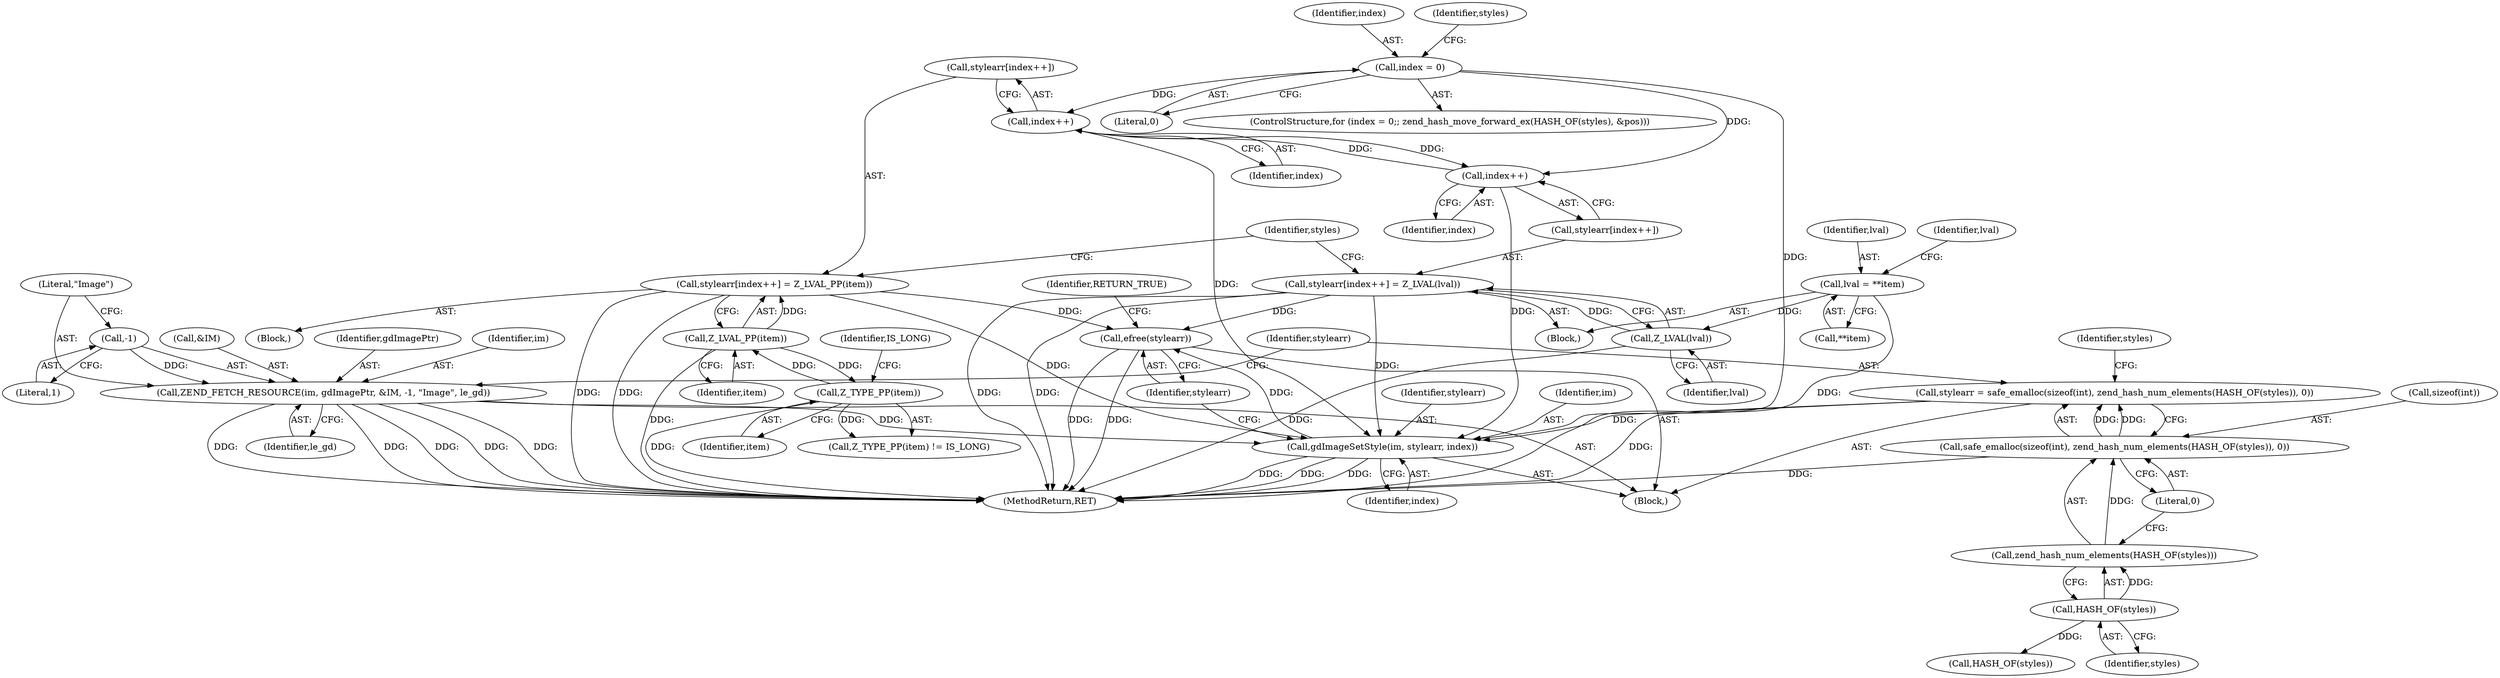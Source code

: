 digraph "0_php-src_2938329ce19cb8c4197dec146c3ec887c6f61d01@API" {
"1000198" [label="(Call,efree(stylearr))"];
"1000187" [label="(Call,stylearr[index++] = Z_LVAL_PP(item))"];
"1000192" [label="(Call,Z_LVAL_PP(item))"];
"1000162" [label="(Call,Z_TYPE_PP(item))"];
"1000178" [label="(Call,stylearr[index++] = Z_LVAL(lval))"];
"1000183" [label="(Call,Z_LVAL(lval))"];
"1000167" [label="(Call,lval = **item)"];
"1000194" [label="(Call,gdImageSetStyle(im, stylearr, index))"];
"1000112" [label="(Call,ZEND_FETCH_RESOURCE(im, gdImagePtr, &IM, -1, \"Image\", le_gd))"];
"1000117" [label="(Call,-1)"];
"1000121" [label="(Call,stylearr = safe_emalloc(sizeof(int), zend_hash_num_elements(HASH_OF(styles)), 0))"];
"1000123" [label="(Call,safe_emalloc(sizeof(int), zend_hash_num_elements(HASH_OF(styles)), 0))"];
"1000126" [label="(Call,zend_hash_num_elements(HASH_OF(styles)))"];
"1000127" [label="(Call,HASH_OF(styles))"];
"1000181" [label="(Call,index++)"];
"1000190" [label="(Call,index++)"];
"1000136" [label="(Call,index = 0)"];
"1000192" [label="(Call,Z_LVAL_PP(item))"];
"1000183" [label="(Call,Z_LVAL(lval))"];
"1000121" [label="(Call,stylearr = safe_emalloc(sizeof(int), zend_hash_num_elements(HASH_OF(styles)), 0))"];
"1000200" [label="(Identifier,RETURN_TRUE)"];
"1000120" [label="(Identifier,le_gd)"];
"1000115" [label="(Call,&IM)"];
"1000174" [label="(Identifier,lval)"];
"1000137" [label="(Identifier,index)"];
"1000190" [label="(Call,index++)"];
"1000163" [label="(Identifier,item)"];
"1000199" [label="(Identifier,stylearr)"];
"1000197" [label="(Identifier,index)"];
"1000196" [label="(Identifier,stylearr)"];
"1000112" [label="(Call,ZEND_FETCH_RESOURCE(im, gdImagePtr, &IM, -1, \"Image\", le_gd))"];
"1000132" [label="(Identifier,styles)"];
"1000186" [label="(Block,)"];
"1000165" [label="(Block,)"];
"1000198" [label="(Call,efree(stylearr))"];
"1000184" [label="(Identifier,lval)"];
"1000195" [label="(Identifier,im)"];
"1000114" [label="(Identifier,gdImagePtr)"];
"1000119" [label="(Literal,\"Image\")"];
"1000123" [label="(Call,safe_emalloc(sizeof(int), zend_hash_num_elements(HASH_OF(styles)), 0))"];
"1000131" [label="(Call,HASH_OF(styles))"];
"1000150" [label="(Identifier,styles)"];
"1000124" [label="(Call,sizeof(int))"];
"1000129" [label="(Literal,0)"];
"1000117" [label="(Call,-1)"];
"1000182" [label="(Identifier,index)"];
"1000161" [label="(Call,Z_TYPE_PP(item) != IS_LONG)"];
"1000164" [label="(Identifier,IS_LONG)"];
"1000179" [label="(Call,stylearr[index++])"];
"1000118" [label="(Literal,1)"];
"1000201" [label="(MethodReturn,RET)"];
"1000138" [label="(Literal,0)"];
"1000193" [label="(Identifier,item)"];
"1000135" [label="(ControlStructure,for (index = 0;; zend_hash_move_forward_ex(HASH_OF(styles), &pos)))"];
"1000167" [label="(Call,lval = **item)"];
"1000188" [label="(Call,stylearr[index++])"];
"1000141" [label="(Identifier,styles)"];
"1000178" [label="(Call,stylearr[index++] = Z_LVAL(lval))"];
"1000113" [label="(Identifier,im)"];
"1000128" [label="(Identifier,styles)"];
"1000127" [label="(Call,HASH_OF(styles))"];
"1000181" [label="(Call,index++)"];
"1000136" [label="(Call,index = 0)"];
"1000126" [label="(Call,zend_hash_num_elements(HASH_OF(styles)))"];
"1000103" [label="(Block,)"];
"1000169" [label="(Call,**item)"];
"1000191" [label="(Identifier,index)"];
"1000162" [label="(Call,Z_TYPE_PP(item))"];
"1000168" [label="(Identifier,lval)"];
"1000187" [label="(Call,stylearr[index++] = Z_LVAL_PP(item))"];
"1000122" [label="(Identifier,stylearr)"];
"1000194" [label="(Call,gdImageSetStyle(im, stylearr, index))"];
"1000198" -> "1000103"  [label="AST: "];
"1000198" -> "1000199"  [label="CFG: "];
"1000199" -> "1000198"  [label="AST: "];
"1000200" -> "1000198"  [label="CFG: "];
"1000198" -> "1000201"  [label="DDG: "];
"1000198" -> "1000201"  [label="DDG: "];
"1000187" -> "1000198"  [label="DDG: "];
"1000178" -> "1000198"  [label="DDG: "];
"1000194" -> "1000198"  [label="DDG: "];
"1000187" -> "1000186"  [label="AST: "];
"1000187" -> "1000192"  [label="CFG: "];
"1000188" -> "1000187"  [label="AST: "];
"1000192" -> "1000187"  [label="AST: "];
"1000141" -> "1000187"  [label="CFG: "];
"1000187" -> "1000201"  [label="DDG: "];
"1000187" -> "1000201"  [label="DDG: "];
"1000192" -> "1000187"  [label="DDG: "];
"1000187" -> "1000194"  [label="DDG: "];
"1000192" -> "1000193"  [label="CFG: "];
"1000193" -> "1000192"  [label="AST: "];
"1000192" -> "1000201"  [label="DDG: "];
"1000192" -> "1000162"  [label="DDG: "];
"1000162" -> "1000192"  [label="DDG: "];
"1000162" -> "1000161"  [label="AST: "];
"1000162" -> "1000163"  [label="CFG: "];
"1000163" -> "1000162"  [label="AST: "];
"1000164" -> "1000162"  [label="CFG: "];
"1000162" -> "1000201"  [label="DDG: "];
"1000162" -> "1000161"  [label="DDG: "];
"1000178" -> "1000165"  [label="AST: "];
"1000178" -> "1000183"  [label="CFG: "];
"1000179" -> "1000178"  [label="AST: "];
"1000183" -> "1000178"  [label="AST: "];
"1000141" -> "1000178"  [label="CFG: "];
"1000178" -> "1000201"  [label="DDG: "];
"1000178" -> "1000201"  [label="DDG: "];
"1000183" -> "1000178"  [label="DDG: "];
"1000178" -> "1000194"  [label="DDG: "];
"1000183" -> "1000184"  [label="CFG: "];
"1000184" -> "1000183"  [label="AST: "];
"1000183" -> "1000201"  [label="DDG: "];
"1000167" -> "1000183"  [label="DDG: "];
"1000167" -> "1000165"  [label="AST: "];
"1000167" -> "1000169"  [label="CFG: "];
"1000168" -> "1000167"  [label="AST: "];
"1000169" -> "1000167"  [label="AST: "];
"1000174" -> "1000167"  [label="CFG: "];
"1000167" -> "1000201"  [label="DDG: "];
"1000194" -> "1000103"  [label="AST: "];
"1000194" -> "1000197"  [label="CFG: "];
"1000195" -> "1000194"  [label="AST: "];
"1000196" -> "1000194"  [label="AST: "];
"1000197" -> "1000194"  [label="AST: "];
"1000199" -> "1000194"  [label="CFG: "];
"1000194" -> "1000201"  [label="DDG: "];
"1000194" -> "1000201"  [label="DDG: "];
"1000194" -> "1000201"  [label="DDG: "];
"1000112" -> "1000194"  [label="DDG: "];
"1000121" -> "1000194"  [label="DDG: "];
"1000181" -> "1000194"  [label="DDG: "];
"1000190" -> "1000194"  [label="DDG: "];
"1000136" -> "1000194"  [label="DDG: "];
"1000112" -> "1000103"  [label="AST: "];
"1000112" -> "1000120"  [label="CFG: "];
"1000113" -> "1000112"  [label="AST: "];
"1000114" -> "1000112"  [label="AST: "];
"1000115" -> "1000112"  [label="AST: "];
"1000117" -> "1000112"  [label="AST: "];
"1000119" -> "1000112"  [label="AST: "];
"1000120" -> "1000112"  [label="AST: "];
"1000122" -> "1000112"  [label="CFG: "];
"1000112" -> "1000201"  [label="DDG: "];
"1000112" -> "1000201"  [label="DDG: "];
"1000112" -> "1000201"  [label="DDG: "];
"1000112" -> "1000201"  [label="DDG: "];
"1000112" -> "1000201"  [label="DDG: "];
"1000117" -> "1000112"  [label="DDG: "];
"1000117" -> "1000118"  [label="CFG: "];
"1000118" -> "1000117"  [label="AST: "];
"1000119" -> "1000117"  [label="CFG: "];
"1000121" -> "1000103"  [label="AST: "];
"1000121" -> "1000123"  [label="CFG: "];
"1000122" -> "1000121"  [label="AST: "];
"1000123" -> "1000121"  [label="AST: "];
"1000132" -> "1000121"  [label="CFG: "];
"1000121" -> "1000201"  [label="DDG: "];
"1000123" -> "1000121"  [label="DDG: "];
"1000123" -> "1000121"  [label="DDG: "];
"1000123" -> "1000129"  [label="CFG: "];
"1000124" -> "1000123"  [label="AST: "];
"1000126" -> "1000123"  [label="AST: "];
"1000129" -> "1000123"  [label="AST: "];
"1000123" -> "1000201"  [label="DDG: "];
"1000126" -> "1000123"  [label="DDG: "];
"1000126" -> "1000127"  [label="CFG: "];
"1000127" -> "1000126"  [label="AST: "];
"1000129" -> "1000126"  [label="CFG: "];
"1000127" -> "1000126"  [label="DDG: "];
"1000127" -> "1000128"  [label="CFG: "];
"1000128" -> "1000127"  [label="AST: "];
"1000127" -> "1000131"  [label="DDG: "];
"1000181" -> "1000179"  [label="AST: "];
"1000181" -> "1000182"  [label="CFG: "];
"1000182" -> "1000181"  [label="AST: "];
"1000179" -> "1000181"  [label="CFG: "];
"1000190" -> "1000181"  [label="DDG: "];
"1000136" -> "1000181"  [label="DDG: "];
"1000181" -> "1000190"  [label="DDG: "];
"1000190" -> "1000188"  [label="AST: "];
"1000190" -> "1000191"  [label="CFG: "];
"1000191" -> "1000190"  [label="AST: "];
"1000188" -> "1000190"  [label="CFG: "];
"1000136" -> "1000190"  [label="DDG: "];
"1000136" -> "1000135"  [label="AST: "];
"1000136" -> "1000138"  [label="CFG: "];
"1000137" -> "1000136"  [label="AST: "];
"1000138" -> "1000136"  [label="AST: "];
"1000150" -> "1000136"  [label="CFG: "];
}

